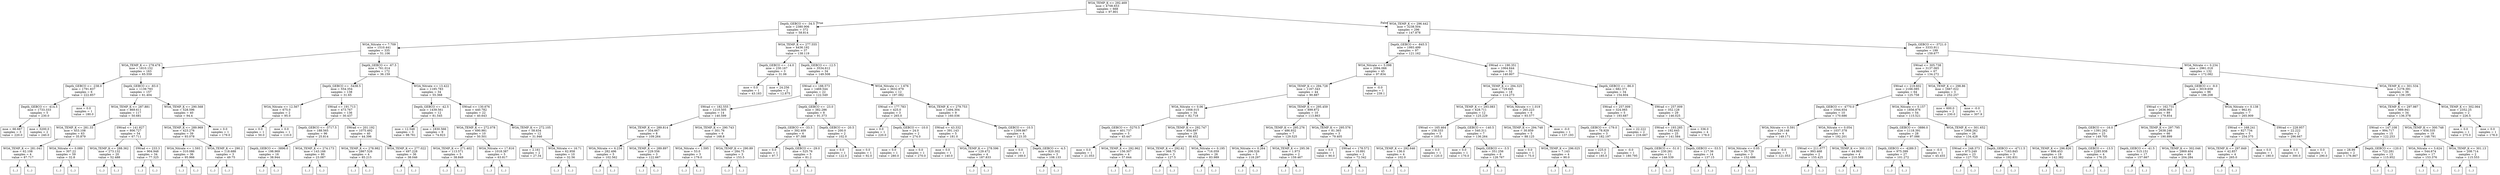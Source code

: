 digraph Tree {
node [shape=box] ;
0 [label="WOA_TEMP_K <= 292.469\nmse = 4708.653\nsamples = 668\nvalue = 97.801"] ;
1 [label="Depth_GEBCO <= -34.5\nmse = 2380.906\nsamples = 372\nvalue = 58.814"] ;
0 -> 1 [labeldistance=2.5, labelangle=45, headlabel="True"] ;
2 [label="WOA_Nitrate <= 7.709\nmse = 1510.441\nsamples = 335\nvalue = 51.106"] ;
1 -> 2 ;
3 [label="WOA_TEMP_K <= 278.478\nmse = 1810.152\nsamples = 163\nvalue = 65.559"] ;
2 -> 3 ;
4 [label="Depth_GEBCO <= -238.0\nmse = 1791.837\nsamples = 6\nvalue = 222.857"] ;
3 -> 4 ;
5 [label="Depth_GEBCO <= -414.5\nmse = 1733.333\nsamples = 5\nvalue = 230.0"] ;
4 -> 5 ;
6 [label="mse = 66.667\nsamples = 3\nvalue = 220.0"] ;
5 -> 6 ;
7 [label="mse = 3200.0\nsamples = 2\nvalue = 240.0"] ;
5 -> 7 ;
8 [label="mse = 0.0\nsamples = 1\nvalue = 180.0"] ;
4 -> 8 ;
9 [label="Depth_GEBCO <= -83.0\nmse = 1139.793\nsamples = 157\nvalue = 61.404"] ;
3 -> 9 ;
10 [label="WOA_TEMP_K <= 287.881\nmse = 869.611\nsamples = 117\nvalue = 50.681"] ;
9 -> 10 ;
11 [label="WOA_TEMP_K <= 281.33\nmse = 453.108\nsamples = 63\nvalue = 35.879"] ;
10 -> 11 ;
12 [label="WOA_TEMP_K <= 281.041\nmse = 62.108\nsamples = 4\nvalue = 87.717"] ;
11 -> 12 ;
13 [label="(...)"] ;
12 -> 13 ;
14 [label="(...)"] ;
12 -> 14 ;
19 [label="WOA_Nitrate <= 0.089\nmse = 307.22\nsamples = 59\nvalue = 32.8"] ;
11 -> 19 ;
20 [label="(...)"] ;
19 -> 20 ;
25 [label="(...)"] ;
19 -> 25 ;
100 [label="SWrad <= 141.827\nmse = 806.727\nsamples = 54\nvalue = 67.711"] ;
10 -> 100 ;
101 [label="WOA_TEMP_K <= 288.362\nmse = 273.132\nsamples = 20\nvalue = 52.488"] ;
100 -> 101 ;
102 [label="(...)"] ;
101 -> 102 ;
103 [label="(...)"] ;
101 -> 103 ;
138 [label="SWrad <= 233.3\nmse = 904.948\nsamples = 34\nvalue = 77.325"] ;
100 -> 138 ;
139 [label="(...)"] ;
138 -> 139 ;
172 [label="(...)"] ;
138 -> 172 ;
199 [label="WOA_TEMP_K <= 290.568\nmse = 528.596\nsamples = 40\nvalue = 94.4"] ;
9 -> 199 ;
200 [label="WOA_TEMP_K <= 289.969\nmse = 423.276\nsamples = 39\nvalue = 93.078"] ;
199 -> 200 ;
201 [label="WOA_Nitrate <= 1.593\nmse = 310.086\nsamples = 36\nvalue = 95.966"] ;
200 -> 201 ;
202 [label="(...)"] ;
201 -> 202 ;
215 [label="(...)"] ;
201 -> 215 ;
250 [label="WOA_TEMP_K <= 290.2\nmse = 118.688\nsamples = 3\nvalue = 49.75"] ;
200 -> 250 ;
251 [label="(...)"] ;
250 -> 251 ;
252 [label="(...)"] ;
250 -> 252 ;
255 [label="mse = 0.0\nsamples = 1\nvalue = 179.0"] ;
199 -> 255 ;
256 [label="Depth_GEBCO <= -67.5\nmse = 761.014\nsamples = 172\nvalue = 36.159"] ;
2 -> 256 ;
257 [label="Depth_GEBCO <= -5438.5\nmse = 554.354\nsamples = 138\nvalue = 31.65"] ;
256 -> 257 ;
258 [label="WOA_Nitrate <= 12.567\nmse = 675.0\nsamples = 2\nvalue = 95.0"] ;
257 -> 258 ;
259 [label="mse = 0.0\nsamples = 1\nvalue = 50.0"] ;
258 -> 259 ;
260 [label="mse = 0.0\nsamples = 1\nvalue = 110.0"] ;
258 -> 260 ;
261 [label="SWrad <= 191.713\nmse = 473.767\nsamples = 136\nvalue = 30.437"] ;
257 -> 261 ;
262 [label="Depth_GEBCO <= -3717.5\nmse = 188.565\nsamples = 96\nvalue = 25.814"] ;
261 -> 262 ;
263 [label="Depth_GEBCO <= -3896.0\nmse = 198.969\nsamples = 16\nvalue = 38.944"] ;
262 -> 263 ;
264 [label="(...)"] ;
263 -> 264 ;
293 [label="(...)"] ;
263 -> 293 ;
294 [label="WOA_TEMP_K <= 274.173\nmse = 143.166\nsamples = 80\nvalue = 23.087"] ;
262 -> 294 ;
295 [label="(...)"] ;
294 -> 295 ;
320 [label="(...)"] ;
294 -> 320 ;
407 [label="SWrad <= 201.192\nmse = 1075.492\nsamples = 40\nvalue = 44.396"] ;
261 -> 407 ;
408 [label="WOA_TEMP_K <= 278.982\nmse = 2867.526\nsamples = 4\nvalue = 85.215"] ;
407 -> 408 ;
409 [label="(...)"] ;
408 -> 409 ;
412 [label="(...)"] ;
408 -> 412 ;
415 [label="WOA_TEMP_K <= 277.022\nmse = 497.228\nsamples = 36\nvalue = 38.046"] ;
407 -> 415 ;
416 [label="(...)"] ;
415 -> 416 ;
451 [label="(...)"] ;
415 -> 451 ;
480 [label="WOA_Nitrate <= 13.422\nmse = 1185.783\nsamples = 34\nvalue = 55.368"] ;
256 -> 480 ;
481 [label="Depth_GEBCO <= -42.5\nmse = 1439.561\nsamples = 12\nvalue = 81.545"] ;
480 -> 481 ;
482 [label="mse = 12.548\nsamples = 3\nvalue = 98.761"] ;
481 -> 482 ;
483 [label="mse = 1830.566\nsamples = 9\nvalue = 74.923"] ;
481 -> 483 ;
484 [label="SWrad <= 130.676\nmse = 440.782\nsamples = 22\nvalue = 40.643"] ;
480 -> 484 ;
485 [label="WOA_TEMP_K <= 272.078\nmse = 690.981\nsamples = 10\nvalue = 50.501"] ;
484 -> 485 ;
486 [label="WOA_TEMP_K <= 271.402\nmse = 113.571\nsamples = 5\nvalue = 38.849"] ;
485 -> 486 ;
487 [label="(...)"] ;
486 -> 487 ;
488 [label="(...)"] ;
486 -> 488 ;
493 [label="WOA_Nitrate <= 17.816\nmse = 1018.387\nsamples = 5\nvalue = 63.817"] ;
485 -> 493 ;
494 [label="(...)"] ;
493 -> 494 ;
495 [label="(...)"] ;
493 -> 495 ;
496 [label="WOA_TEMP_K <= 272.105\nmse = 58.634\nsamples = 12\nvalue = 31.946"] ;
484 -> 496 ;
497 [label="mse = 2.161\nsamples = 2\nvalue = 27.34"] ;
496 -> 497 ;
498 [label="WOA_Nitrate <= 16.71\nmse = 62.958\nsamples = 10\nvalue = 32.56"] ;
496 -> 498 ;
499 [label="(...)"] ;
498 -> 499 ;
500 [label="(...)"] ;
498 -> 500 ;
501 [label="WOA_TEMP_K <= 277.555\nmse = 4436.192\nsamples = 37\nvalue = 138.119"] ;
1 -> 501 ;
502 [label="Depth_GEBCO <= -14.0\nmse = 230.167\nsamples = 3\nvalue = 31.06"] ;
501 -> 502 ;
503 [label="mse = 0.0\nsamples = 1\nvalue = 43.183"] ;
502 -> 503 ;
504 [label="mse = 24.256\nsamples = 2\nvalue = 12.875"] ;
502 -> 504 ;
505 [label="Depth_GEBCO <= -12.5\nmse = 3534.612\nsamples = 34\nvalue = 149.508"] ;
501 -> 505 ;
506 [label="SWrad <= 188.573\nmse = 1469.544\nsamples = 22\nvalue = 122.549"] ;
505 -> 506 ;
507 [label="SWrad <= 182.555\nmse = 1210.505\nsamples = 14\nvalue = 140.599"] ;
506 -> 507 ;
508 [label="WOA_TEMP_K <= 289.814\nmse = 354.667\nsamples = 8\nvalue = 109.264"] ;
507 -> 508 ;
509 [label="WOA_Nitrate <= 6.234\nmse = 282.496\nsamples = 5\nvalue = 102.562"] ;
508 -> 509 ;
510 [label="(...)"] ;
509 -> 510 ;
515 [label="(...)"] ;
509 -> 515 ;
518 [label="WOA_TEMP_K <= 289.897\nmse = 229.556\nsamples = 3\nvalue = 122.667"] ;
508 -> 518 ;
519 [label="(...)"] ;
518 -> 519 ;
520 [label="(...)"] ;
518 -> 520 ;
523 [label="WOA_TEMP_K <= 290.743\nmse = 301.76\nsamples = 6\nvalue = 168.8"] ;
507 -> 523 ;
524 [label="WOA_Nitrate <= 1.595\nmse = 53.0\nsamples = 3\nvalue = 179.0"] ;
523 -> 524 ;
525 [label="(...)"] ;
524 -> 525 ;
526 [label="(...)"] ;
524 -> 526 ;
529 [label="WOA_TEMP_K <= 290.89\nmse = 284.75\nsamples = 3\nvalue = 153.5"] ;
523 -> 529 ;
530 [label="(...)"] ;
529 -> 530 ;
531 [label="(...)"] ;
529 -> 531 ;
534 [label="Depth_GEBCO <= -23.0\nmse = 382.286\nsamples = 8\nvalue = 91.373"] ;
506 -> 534 ;
535 [label="Depth_GEBCO <= -33.5\nmse = 392.409\nsamples = 6\nvalue = 87.388"] ;
534 -> 535 ;
536 [label="mse = 0.0\nsamples = 1\nvalue = 97.7"] ;
535 -> 536 ;
537 [label="Depth_GEBCO <= -29.0\nmse = 525.76\nsamples = 5\nvalue = 81.2"] ;
535 -> 537 ;
538 [label="(...)"] ;
537 -> 538 ;
539 [label="(...)"] ;
537 -> 539 ;
542 [label="Depth_GEBCO <= -20.5\nmse = 200.0\nsamples = 2\nvalue = 102.0"] ;
534 -> 542 ;
543 [label="mse = 0.0\nsamples = 1\nvalue = 122.0"] ;
542 -> 543 ;
544 [label="mse = 0.0\nsamples = 1\nvalue = 92.0"] ;
542 -> 544 ;
545 [label="WOA_Nitrate <= 1.676\nmse = 3632.979\nsamples = 12\nvalue = 197.082"] ;
505 -> 545 ;
546 [label="SWrad <= 177.783\nmse = 425.0\nsamples = 3\nvalue = 265.0"] ;
545 -> 546 ;
547 [label="mse = 0.0\nsamples = 1\nvalue = 220.0"] ;
546 -> 547 ;
548 [label="Depth_GEBCO <= -10.0\nmse = 24.0\nsamples = 2\nvalue = 274.0"] ;
546 -> 548 ;
549 [label="mse = 0.0\nsamples = 1\nvalue = 280.0"] ;
548 -> 549 ;
550 [label="mse = 0.0\nsamples = 1\nvalue = 270.0"] ;
548 -> 550 ;
551 [label="WOA_TEMP_K <= 279.753\nmse = 1494.304\nsamples = 9\nvalue = 160.036"] ;
545 -> 551 ;
552 [label="SWrad <= 43.332\nmse = 391.143\nsamples = 5\nvalue = 181.0"] ;
551 -> 552 ;
553 [label="mse = 0.0\nsamples = 1\nvalue = 140.0"] ;
552 -> 553 ;
554 [label="WOA_TEMP_K <= 278.596\nmse = 129.472\nsamples = 4\nvalue = 187.833"] ;
552 -> 554 ;
555 [label="(...)"] ;
554 -> 555 ;
560 [label="(...)"] ;
554 -> 560 ;
561 [label="Depth_GEBCO <= -10.5\nmse = 1309.867\nsamples = 4\nvalue = 123.35"] ;
551 -> 561 ;
562 [label="mse = 0.0\nsamples = 1\nvalue = 169.0"] ;
561 -> 562 ;
563 [label="Depth_GEBCO <= -4.5\nmse = 820.302\nsamples = 3\nvalue = 108.133"] ;
561 -> 563 ;
564 [label="(...)"] ;
563 -> 564 ;
567 [label="(...)"] ;
563 -> 567 ;
568 [label="WOA_TEMP_K <= 296.442\nmse = 3238.504\nsamples = 296\nvalue = 147.878"] ;
0 -> 568 [labeldistance=2.5, labelangle=-45, headlabel="False"] ;
569 [label="Depth_GEBCO <= -845.5\nmse = 1993.499\nsamples = 97\nvalue = 121.162"] ;
568 -> 569 ;
570 [label="WOA_Nitrate <= 5.098\nmse = 2094.066\nsamples = 45\nvalue = 97.834"] ;
569 -> 570 ;
571 [label="WOA_TEMP_K <= 294.728\nmse = 1167.343\nsamples = 44\nvalue = 90.887"] ;
570 -> 571 ;
572 [label="WOA_Nitrate <= 0.06\nmse = 1008.015\nsamples = 34\nvalue = 82.718"] ;
571 -> 572 ;
573 [label="Depth_GEBCO <= -5270.5\nmse = 401.737\nsamples = 5\nvalue = 45.447"] ;
572 -> 573 ;
574 [label="mse = 0.0\nsamples = 1\nvalue = 21.053"] ;
573 -> 574 ;
575 [label="WOA_TEMP_K <= 292.962\nmse = 156.307\nsamples = 4\nvalue = 57.644"] ;
573 -> 575 ;
576 [label="(...)"] ;
575 -> 576 ;
577 [label="(...)"] ;
575 -> 577 ;
582 [label="WOA_TEMP_K <= 292.747\nmse = 854.697\nsamples = 29\nvalue = 88.452"] ;
572 -> 582 ;
583 [label="WOA_TEMP_K <= 292.62\nmse = 368.75\nsamples = 3\nvalue = 127.5"] ;
582 -> 583 ;
584 [label="(...)"] ;
583 -> 584 ;
585 [label="(...)"] ;
583 -> 585 ;
586 [label="WOA_Nitrate <= 0.195\nmse = 716.059\nsamples = 26\nvalue = 83.989"] ;
582 -> 586 ;
587 [label="(...)"] ;
586 -> 587 ;
598 [label="(...)"] ;
586 -> 598 ;
631 [label="WOA_TEMP_K <= 295.459\nmse = 899.872\nsamples = 10\nvalue = 113.863"] ;
571 -> 631 ;
632 [label="WOA_TEMP_K <= 295.276\nmse = 486.932\nsamples = 7\nvalue = 129.525"] ;
631 -> 632 ;
633 [label="WOA_Nitrate <= 0.264\nmse = 206.526\nsamples = 5\nvalue = 118.297"] ;
632 -> 633 ;
634 [label="(...)"] ;
633 -> 634 ;
641 [label="(...)"] ;
633 -> 641 ;
642 [label="WOA_TEMP_K <= 295.36\nmse = 1.973\nsamples = 2\nvalue = 159.467"] ;
632 -> 642 ;
643 [label="(...)"] ;
642 -> 643 ;
644 [label="(...)"] ;
642 -> 644 ;
645 [label="WOA_TEMP_K <= 295.576\nmse = 81.365\nsamples = 3\nvalue = 79.405"] ;
631 -> 645 ;
646 [label="mse = 0.0\nsamples = 1\nvalue = 90.0"] ;
645 -> 646 ;
647 [label="SWrad <= 178.572\nmse = 10.891\nsamples = 2\nvalue = 72.342"] ;
645 -> 647 ;
648 [label="(...)"] ;
647 -> 648 ;
649 [label="(...)"] ;
647 -> 649 ;
650 [label="mse = -0.0\nsamples = 1\nvalue = 239.1"] ;
570 -> 650 ;
651 [label="SWrad <= 190.351\nmse = 1064.644\nsamples = 52\nvalue = 140.807"] ;
569 -> 651 ;
652 [label="WOA_TEMP_K <= 294.325\nmse = 729.645\nsamples = 18\nvalue = 114.273"] ;
651 -> 652 ;
653 [label="WOA_TEMP_K <= 293.083\nmse = 628.711\nsamples = 12\nvalue = 125.229"] ;
652 -> 653 ;
654 [label="SWrad <= 165.464\nmse = 158.333\nsamples = 5\nvalue = 105.0"] ;
653 -> 654 ;
655 [label="WOA_TEMP_K <= 292.646\nmse = 136.0\nsamples = 4\nvalue = 102.0"] ;
654 -> 655 ;
656 [label="(...)"] ;
655 -> 656 ;
657 [label="(...)"] ;
655 -> 657 ;
658 [label="mse = 0.0\nsamples = 1\nvalue = 120.0"] ;
654 -> 658 ;
659 [label="Depth_GEBCO <= -140.5\nmse = 540.311\nsamples = 7\nvalue = 136.264"] ;
653 -> 659 ;
660 [label="mse = 0.0\nsamples = 1\nvalue = 170.0"] ;
659 -> 660 ;
661 [label="Depth_GEBCO <= -3.5\nmse = 351.256\nsamples = 6\nvalue = 128.767"] ;
659 -> 661 ;
662 [label="(...)"] ;
661 -> 662 ;
665 [label="(...)"] ;
661 -> 665 ;
666 [label="WOA_Nitrate <= 1.019\nmse = 265.223\nsamples = 6\nvalue = 93.577"] ;
652 -> 666 ;
667 [label="WOA_TEMP_K <= 294.748\nmse = 30.859\nsamples = 5\nvalue = 88.125"] ;
666 -> 667 ;
668 [label="mse = 0.0\nsamples = 1\nvalue = 75.0"] ;
667 -> 668 ;
669 [label="WOA_TEMP_K <= 296.025\nmse = 7.143\nsamples = 4\nvalue = 90.0"] ;
667 -> 669 ;
670 [label="(...)"] ;
669 -> 670 ;
673 [label="(...)"] ;
669 -> 673 ;
674 [label="mse = -0.0\nsamples = 1\nvalue = 137.193"] ;
666 -> 674 ;
675 [label="Depth_GEBCO <= -86.0\nmse = 682.371\nsamples = 34\nvalue = 154.604"] ;
651 -> 675 ;
676 [label="SWrad <= 257.009\nmse = 324.065\nsamples = 5\nvalue = 193.687"] ;
675 -> 676 ;
677 [label="Depth_GEBCO <= -179.0\nmse = 78.929\nsamples = 3\nvalue = 182.197"] ;
676 -> 677 ;
678 [label="mse = 225.0\nsamples = 2\nvalue = 185.0"] ;
677 -> 678 ;
679 [label="mse = -0.0\nsamples = 1\nvalue = 180.795"] ;
677 -> 679 ;
680 [label="mse = 22.222\nsamples = 2\nvalue = 216.667"] ;
676 -> 680 ;
681 [label="SWrad <= 257.009\nmse = 352.128\nsamples = 29\nvalue = 146.025"] ;
675 -> 681 ;
682 [label="SWrad <= 193.285\nmse = 192.645\nsamples = 25\nvalue = 141.584"] ;
681 -> 682 ;
683 [label="Depth_GEBCO <= -51.0\nmse = 230.261\nsamples = 11\nvalue = 146.539"] ;
682 -> 683 ;
684 [label="(...)"] ;
683 -> 684 ;
685 [label="(...)"] ;
683 -> 685 ;
690 [label="Depth_GEBCO <= -53.5\nmse = 117.36\nsamples = 14\nvalue = 137.15"] ;
682 -> 690 ;
691 [label="(...)"] ;
690 -> 691 ;
698 [label="(...)"] ;
690 -> 698 ;
705 [label="mse = 336.0\nsamples = 4\nvalue = 178.0"] ;
681 -> 705 ;
706 [label="Depth_GEBCO <= -3721.0\nmse = 3333.911\nsamples = 199\nvalue = 159.677"] ;
568 -> 706 ;
707 [label="SWrad <= 305.738\nmse = 3137.065\nsamples = 67\nvalue = 134.272"] ;
706 -> 707 ;
708 [label="SWrad <= 219.602\nmse = 2166.085\nsamples = 64\nvalue = 125.758"] ;
707 -> 708 ;
709 [label="Depth_GEBCO <= -4770.0\nmse = 1044.654\nsamples = 10\nvalue = 170.686"] ;
708 -> 709 ;
710 [label="WOA_Nitrate <= 0.591\nmse = 126.148\nsamples = 4\nvalue = 149.171"] ;
709 -> 710 ;
711 [label="WOA_Nitrate <= 0.05\nmse = 30.729\nsamples = 3\nvalue = 152.686"] ;
710 -> 711 ;
712 [label="(...)"] ;
711 -> 712 ;
713 [label="(...)"] ;
711 -> 713 ;
716 [label="mse = -0.0\nsamples = 1\nvalue = 121.053"] ;
710 -> 716 ;
717 [label="WOA_Nitrate <= 0.054\nmse = 1037.378\nsamples = 6\nvalue = 192.201"] ;
709 -> 717 ;
718 [label="SWrad <= 211.077\nmse = 993.468\nsamples = 2\nvalue = 155.425"] ;
717 -> 718 ;
719 [label="(...)"] ;
718 -> 719 ;
720 [label="(...)"] ;
718 -> 720 ;
721 [label="WOA_TEMP_K <= 300.115\nmse = 44.963\nsamples = 4\nvalue = 210.589"] ;
717 -> 721 ;
722 [label="(...)"] ;
721 -> 722 ;
723 [label="(...)"] ;
721 -> 723 ;
726 [label="WOA_Nitrate <= 0.157\nmse = 1856.876\nsamples = 54\nvalue = 115.521"] ;
708 -> 726 ;
727 [label="Depth_GEBCO <= -3886.0\nmse = 1118.391\nsamples = 28\nvalue = 97.086"] ;
726 -> 727 ;
728 [label="Depth_GEBCO <= -4289.5\nmse = 975.399\nsamples = 27\nvalue = 101.272"] ;
727 -> 728 ;
729 [label="(...)"] ;
728 -> 729 ;
772 [label="(...)"] ;
728 -> 772 ;
779 [label="mse = -0.0\nsamples = 1\nvalue = 45.455"] ;
727 -> 779 ;
780 [label="WOA_TEMP_K <= 301.652\nmse = 1908.262\nsamples = 26\nvalue = 134.428"] ;
726 -> 780 ;
781 [label="SWrad <= 248.373\nmse = 873.249\nsamples = 23\nvalue = 127.753"] ;
780 -> 781 ;
782 [label="(...)"] ;
781 -> 782 ;
799 [label="(...)"] ;
781 -> 799 ;
826 [label="Depth_GEBCO <= -4711.5\nmse = 7163.845\nsamples = 3\nvalue = 192.831"] ;
780 -> 826 ;
827 [label="(...)"] ;
826 -> 827 ;
828 [label="(...)"] ;
826 -> 828 ;
831 [label="WOA_TEMP_K <= 298.86\nmse = 1667.022\nsamples = 3\nvalue = 252.257"] ;
707 -> 831 ;
832 [label="mse = 600.0\nsamples = 2\nvalue = 230.0"] ;
831 -> 832 ;
833 [label="mse = -0.0\nsamples = 1\nvalue = 307.9"] ;
831 -> 833 ;
834 [label="WOA_Nitrate <= 0.234\nmse = 2961.018\nsamples = 132\nvalue = 172.082"] ;
706 -> 834 ;
835 [label="Depth_GEBCO <= -9.0\nmse = 3019.659\nsamples = 96\nvalue = 186.208"] ;
834 -> 835 ;
836 [label="SWrad <= 162.731\nmse = 2636.903\nsamples = 89\nvalue = 179.854"] ;
835 -> 836 ;
837 [label="Depth_GEBCO <= -16.0\nmse = 1391.262\nsamples = 23\nvalue = 149.705"] ;
836 -> 837 ;
838 [label="WOA_TEMP_K <= 296.826\nmse = 896.453\nsamples = 19\nvalue = 142.382"] ;
837 -> 838 ;
839 [label="(...)"] ;
838 -> 839 ;
840 [label="(...)"] ;
838 -> 840 ;
867 [label="Depth_GEBCO <= -13.5\nmse = 2285.938\nsamples = 4\nvalue = 176.25"] ;
837 -> 867 ;
868 [label="(...)"] ;
867 -> 868 ;
869 [label="(...)"] ;
867 -> 869 ;
870 [label="WOA_TEMP_K <= 297.795\nmse = 2638.246\nsamples = 66\nvalue = 190.899"] ;
836 -> 870 ;
871 [label="Depth_GEBCO <= -41.5\nmse = 515.151\nsamples = 17\nvalue = 157.667"] ;
870 -> 871 ;
872 [label="(...)"] ;
871 -> 872 ;
891 [label="(...)"] ;
871 -> 891 ;
894 [label="WOA_TEMP_K <= 302.046\nmse = 2869.404\nsamples = 49\nvalue = 204.284"] ;
870 -> 894 ;
895 [label="(...)"] ;
894 -> 895 ;
940 [label="(...)"] ;
894 -> 940 ;
947 [label="WOA_Nitrate <= 0.138\nmse = 962.81\nsamples = 7\nvalue = 265.909"] ;
835 -> 947 ;
948 [label="SWrad <= 168.241\nmse = 827.734\nsamples = 5\nvalue = 254.375"] ;
947 -> 948 ;
949 [label="WOA_TEMP_K <= 297.849\nmse = 42.857\nsamples = 4\nvalue = 265.0"] ;
948 -> 949 ;
950 [label="(...)"] ;
949 -> 950 ;
951 [label="(...)"] ;
949 -> 951 ;
952 [label="mse = 0.0\nsamples = 1\nvalue = 180.0"] ;
948 -> 952 ;
953 [label="SWrad <= 228.957\nmse = 22.222\nsamples = 2\nvalue = 296.667"] ;
947 -> 953 ;
954 [label="mse = 0.0\nsamples = 1\nvalue = 300.0"] ;
953 -> 954 ;
955 [label="mse = 0.0\nsamples = 1\nvalue = 290.0"] ;
953 -> 955 ;
956 [label="WOA_TEMP_K <= 301.534\nmse = 1278.391\nsamples = 36\nvalue = 139.195"] ;
834 -> 956 ;
957 [label="WOA_TEMP_K <= 297.987\nmse = 989.941\nsamples = 34\nvalue = 136.378"] ;
956 -> 957 ;
958 [label="SWrad <= 147.108\nmse = 994.717\nsamples = 15\nvalue = 122.253"] ;
957 -> 958 ;
959 [label="mse = 28.99\nsamples = 2\nvalue = 176.867"] ;
958 -> 959 ;
960 [label="Depth_GEBCO <= -120.0\nmse = 722.281\nsamples = 13\nvalue = 115.952"] ;
958 -> 960 ;
961 [label="(...)"] ;
960 -> 961 ;
968 [label="(...)"] ;
960 -> 968 ;
983 [label="WOA_TEMP_K <= 300.748\nmse = 656.335\nsamples = 19\nvalue = 148.791"] ;
957 -> 983 ;
984 [label="WOA_Nitrate <= 5.624\nmse = 544.674\nsamples = 17\nvalue = 153.376"] ;
983 -> 984 ;
985 [label="(...)"] ;
984 -> 985 ;
1010 [label="(...)"] ;
984 -> 1010 ;
1011 [label="WOA_TEMP_K <= 301.13\nmse = 208.714\nsamples = 2\nvalue = 115.553"] ;
983 -> 1011 ;
1012 [label="(...)"] ;
1011 -> 1012 ;
1013 [label="(...)"] ;
1011 -> 1013 ;
1014 [label="WOA_TEMP_K <= 302.064\nmse = 2352.25\nsamples = 2\nvalue = 226.5"] ;
956 -> 1014 ;
1015 [label="mse = 0.0\nsamples = 1\nvalue = 275.0"] ;
1014 -> 1015 ;
1016 [label="mse = 0.0\nsamples = 1\nvalue = 178.0"] ;
1014 -> 1016 ;
}
